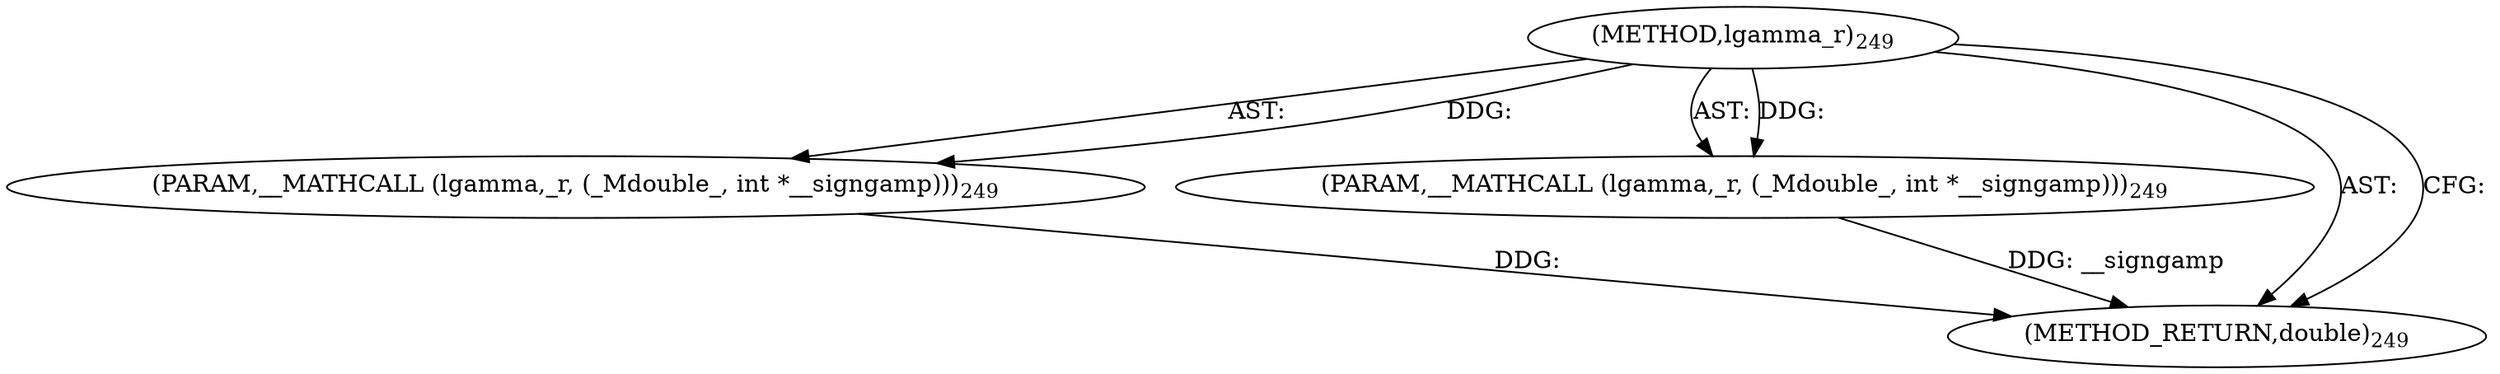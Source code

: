 digraph "lgamma_r" {  
"20599" [label = <(METHOD,lgamma_r)<SUB>249</SUB>> ]
"20600" [label = <(PARAM,__MATHCALL (lgamma,_r, (_Mdouble_, int *__signgamp)))<SUB>249</SUB>> ]
"20601" [label = <(PARAM,__MATHCALL (lgamma,_r, (_Mdouble_, int *__signgamp)))<SUB>249</SUB>> ]
"20602" [label = <(METHOD_RETURN,double)<SUB>249</SUB>> ]
  "20599" -> "20600"  [ label = "AST: "] 
  "20599" -> "20601"  [ label = "AST: "] 
  "20599" -> "20602"  [ label = "AST: "] 
  "20599" -> "20602"  [ label = "CFG: "] 
  "20600" -> "20602"  [ label = "DDG: "] 
  "20601" -> "20602"  [ label = "DDG: __signgamp"] 
  "20599" -> "20600"  [ label = "DDG: "] 
  "20599" -> "20601"  [ label = "DDG: "] 
}
